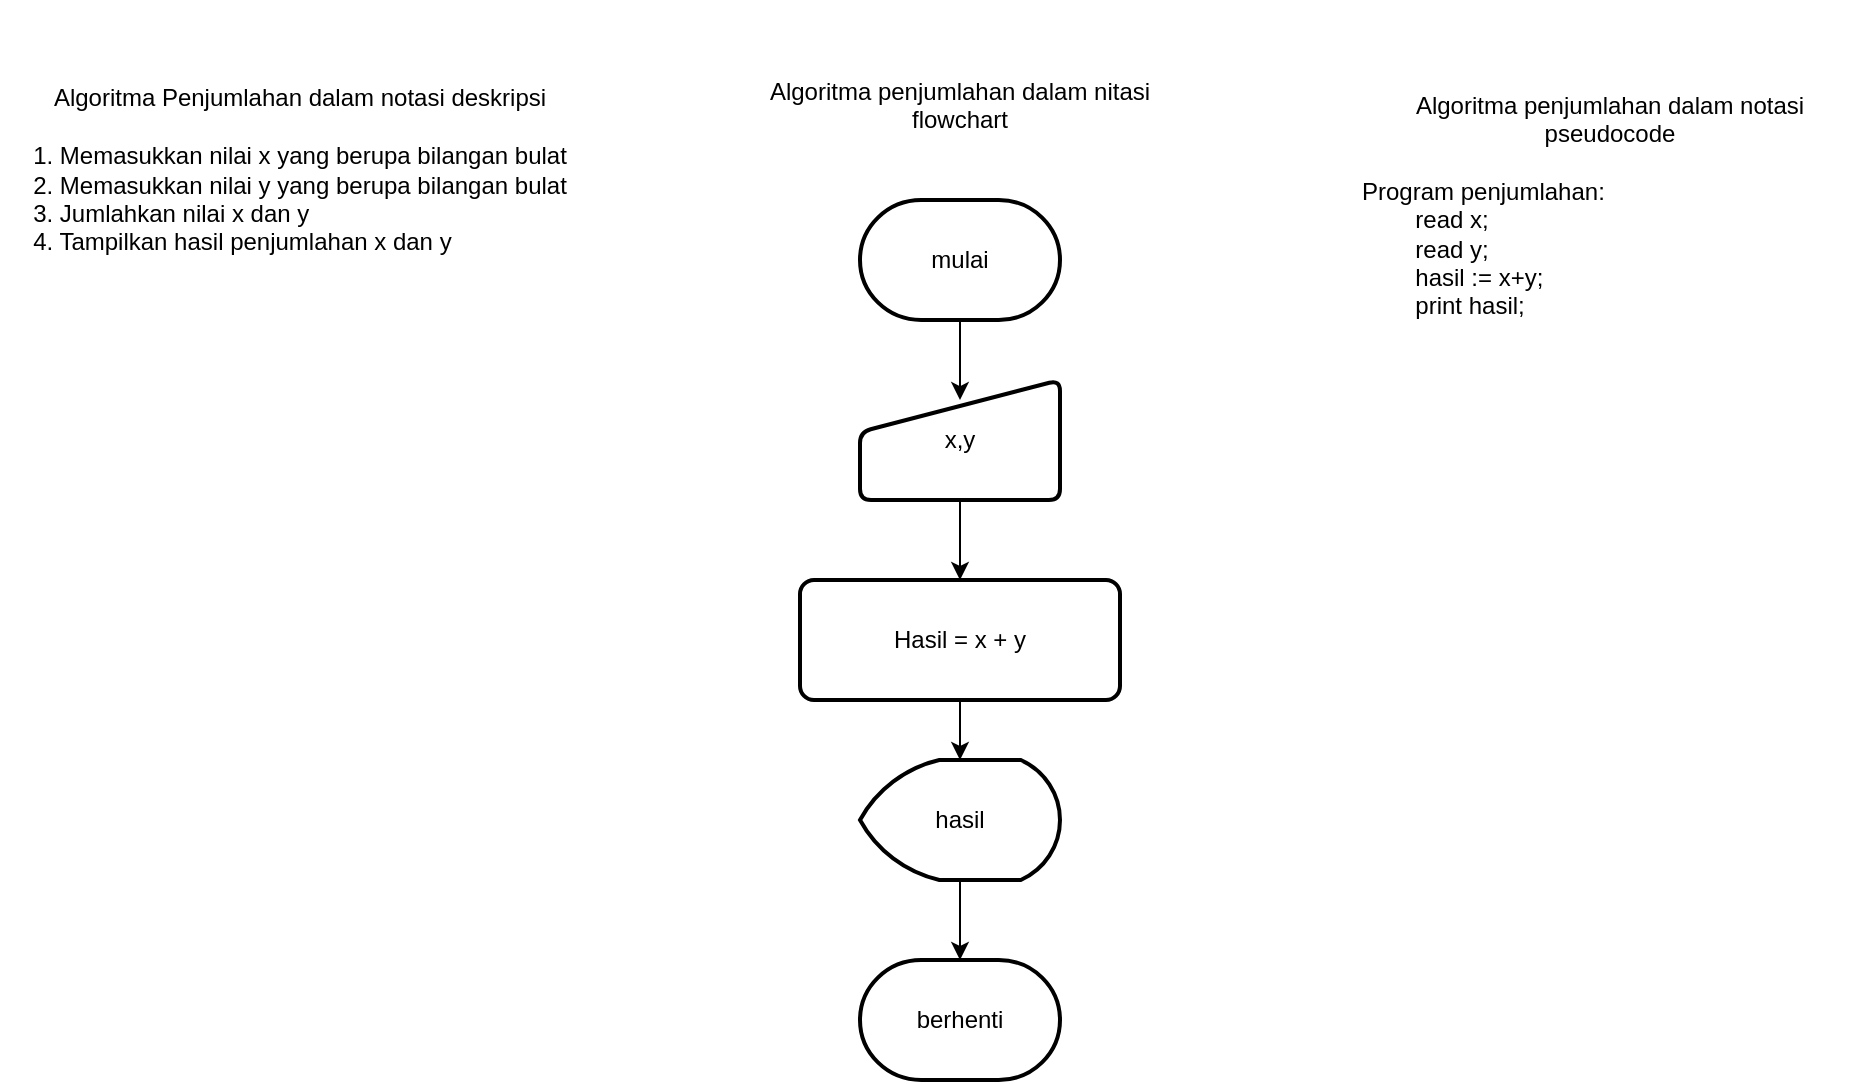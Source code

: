 <mxfile version="20.3.0" type="device"><diagram id="TJhhUHWvRfzWiHjl96LS" name="Page-1"><mxGraphModel dx="1988" dy="1731" grid="1" gridSize="10" guides="1" tooltips="1" connect="1" arrows="1" fold="1" page="1" pageScale="1" pageWidth="850" pageHeight="1100" math="0" shadow="0"><root><mxCell id="0"/><mxCell id="1" parent="0"/><mxCell id="0FC1HV8qsC8CwKhq8-_7-1" value="&lt;div&gt;Algoritma Penjumlahan dalam notasi deskripsi&lt;/div&gt;&lt;div align=&quot;left&quot;&gt;&lt;br&gt;&lt;/div&gt;&lt;div align=&quot;left&quot;&gt;1. Memasukkan nilai x yang berupa bilangan bulat&lt;/div&gt;&lt;div align=&quot;left&quot;&gt;2. Memasukkan nilai y yang berupa bilangan bulat&lt;/div&gt;&lt;div align=&quot;left&quot;&gt;3. Jumlahkan nilai x dan y&lt;/div&gt;&lt;div align=&quot;left&quot;&gt;4. Tampilkan hasil penjumlahan x dan y&lt;br&gt;&lt;/div&gt;" style="text;html=1;strokeColor=none;fillColor=none;align=center;verticalAlign=middle;whiteSpace=wrap;rounded=0;" vertex="1" parent="1"><mxGeometry x="-830" y="-1060" width="300" height="170" as="geometry"/></mxCell><mxCell id="0FC1HV8qsC8CwKhq8-_7-2" value="&lt;div&gt;Algoritma penjumlahan dalam nitasi flowchart&lt;/div&gt;&lt;div&gt;&lt;br&gt;&lt;/div&gt;" style="text;html=1;strokeColor=none;fillColor=none;align=center;verticalAlign=middle;whiteSpace=wrap;rounded=0;" vertex="1" parent="1"><mxGeometry x="-460" y="-1020" width="220" height="40" as="geometry"/></mxCell><mxCell id="0FC1HV8qsC8CwKhq8-_7-11" style="edgeStyle=orthogonalEdgeStyle;rounded=0;orthogonalLoop=1;jettySize=auto;html=1;entryX=0.5;entryY=0.167;entryDx=0;entryDy=0;entryPerimeter=0;" edge="1" parent="1" source="0FC1HV8qsC8CwKhq8-_7-3" target="0FC1HV8qsC8CwKhq8-_7-8"><mxGeometry relative="1" as="geometry"/></mxCell><mxCell id="0FC1HV8qsC8CwKhq8-_7-3" value="mulai" style="strokeWidth=2;html=1;shape=mxgraph.flowchart.terminator;whiteSpace=wrap;" vertex="1" parent="1"><mxGeometry x="-400" y="-960" width="100" height="60" as="geometry"/></mxCell><mxCell id="0FC1HV8qsC8CwKhq8-_7-13" style="edgeStyle=orthogonalEdgeStyle;rounded=0;orthogonalLoop=1;jettySize=auto;html=1;entryX=0.5;entryY=0;entryDx=0;entryDy=0;" edge="1" parent="1" source="0FC1HV8qsC8CwKhq8-_7-8" target="0FC1HV8qsC8CwKhq8-_7-12"><mxGeometry relative="1" as="geometry"/></mxCell><mxCell id="0FC1HV8qsC8CwKhq8-_7-8" value="x,y" style="html=1;strokeWidth=2;shape=manualInput;whiteSpace=wrap;rounded=1;size=26;arcSize=11;" vertex="1" parent="1"><mxGeometry x="-400" y="-870" width="100" height="60" as="geometry"/></mxCell><mxCell id="0FC1HV8qsC8CwKhq8-_7-15" style="edgeStyle=orthogonalEdgeStyle;rounded=0;orthogonalLoop=1;jettySize=auto;html=1;" edge="1" parent="1" source="0FC1HV8qsC8CwKhq8-_7-12" target="0FC1HV8qsC8CwKhq8-_7-14"><mxGeometry relative="1" as="geometry"/></mxCell><mxCell id="0FC1HV8qsC8CwKhq8-_7-12" value="Hasil = x + y" style="rounded=1;whiteSpace=wrap;html=1;absoluteArcSize=1;arcSize=14;strokeWidth=2;" vertex="1" parent="1"><mxGeometry x="-430" y="-770" width="160" height="60" as="geometry"/></mxCell><mxCell id="0FC1HV8qsC8CwKhq8-_7-17" style="edgeStyle=orthogonalEdgeStyle;rounded=0;orthogonalLoop=1;jettySize=auto;html=1;" edge="1" parent="1" source="0FC1HV8qsC8CwKhq8-_7-14" target="0FC1HV8qsC8CwKhq8-_7-16"><mxGeometry relative="1" as="geometry"/></mxCell><mxCell id="0FC1HV8qsC8CwKhq8-_7-14" value="hasil" style="strokeWidth=2;html=1;shape=mxgraph.flowchart.display;whiteSpace=wrap;" vertex="1" parent="1"><mxGeometry x="-400" y="-680" width="100" height="60" as="geometry"/></mxCell><mxCell id="0FC1HV8qsC8CwKhq8-_7-16" value="berhenti" style="strokeWidth=2;html=1;shape=mxgraph.flowchart.terminator;whiteSpace=wrap;" vertex="1" parent="1"><mxGeometry x="-400" y="-580" width="100" height="60" as="geometry"/></mxCell><mxCell id="0FC1HV8qsC8CwKhq8-_7-18" value="&lt;div&gt;Algoritma penjumlahan dalam notasi pseudocode &lt;br&gt;&lt;/div&gt;&lt;div&gt;&lt;br&gt;&lt;/div&gt;&lt;div align=&quot;left&quot;&gt;Program penjumlahan:&lt;/div&gt;&lt;div align=&quot;left&quot;&gt;&lt;span style=&quot;white-space: pre;&quot;&gt;&#9;&lt;/span&gt;read x;&lt;/div&gt;&lt;div align=&quot;left&quot;&gt;&lt;span style=&quot;white-space: pre;&quot;&gt;&#9;&lt;/span&gt;read y;&lt;/div&gt;&lt;div align=&quot;left&quot;&gt;&lt;span style=&quot;white-space: pre;&quot;&gt;&#9;&lt;/span&gt;hasil := x+y;&lt;/div&gt;&lt;div align=&quot;left&quot;&gt;&lt;span style=&quot;white-space: pre;&quot;&gt;&#9;&lt;/span&gt;print hasil;&lt;br&gt;&lt;/div&gt;&lt;div&gt;&lt;br&gt;&lt;/div&gt;" style="text;html=1;strokeColor=none;fillColor=none;align=center;verticalAlign=middle;whiteSpace=wrap;rounded=0;" vertex="1" parent="1"><mxGeometry x="-150" y="-1020" width="250" height="140" as="geometry"/></mxCell></root></mxGraphModel></diagram></mxfile>